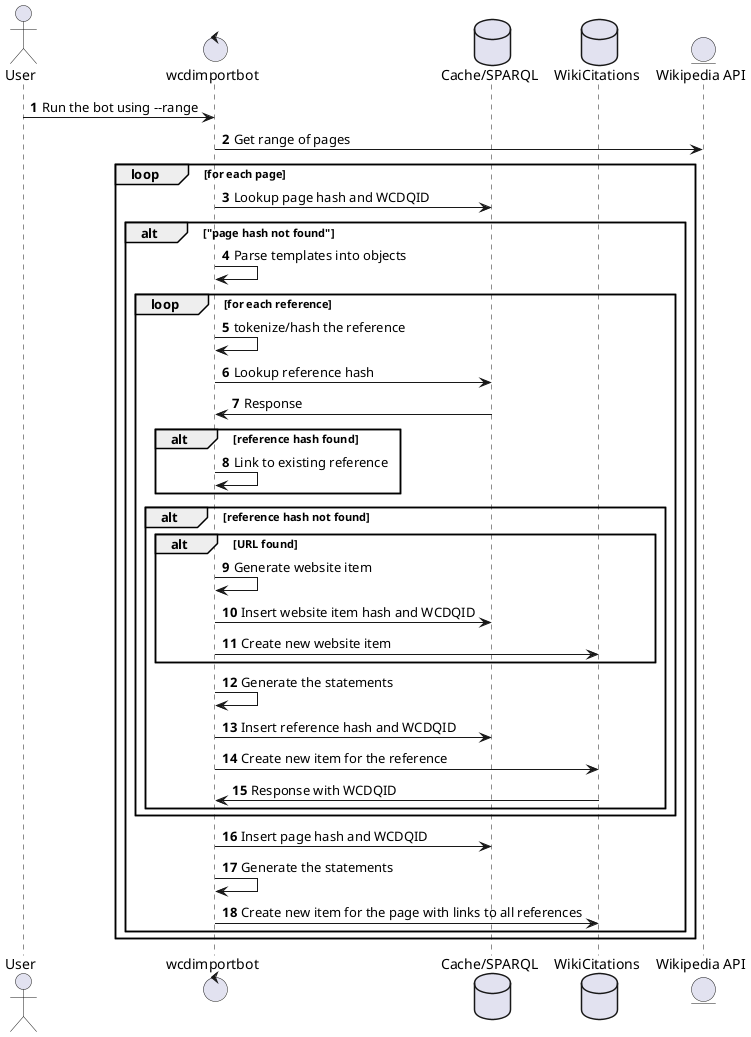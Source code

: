 @startuml
'https://plantuml.com/sequence-diagram

autonumber
actor User as user
control wcdimportbot
database "Cache/SPARQL" as Cache
database WikiCitations
entity "Wikipedia API" as wikipediaapi
user -> wcdimportbot: Run the bot using --range
wcdimportbot -> wikipediaapi: Get range of pages
loop for each page
    wcdimportbot -> Cache: Lookup page hash and WCDQID
    alt "page hash not found"
        wcdimportbot -> wcdimportbot: Parse templates into objects
        loop for each reference
            wcdimportbot -> wcdimportbot: tokenize/hash the reference
            wcdimportbot -> Cache: Lookup reference hash
            Cache -> wcdimportbot: Response
            alt reference hash found
                wcdimportbot -> wcdimportbot: Link to existing reference
            end
            alt reference hash not found
                alt URL found
                    wcdimportbot -> wcdimportbot: Generate website item
                    wcdimportbot -> Cache: Insert website item hash and WCDQID
                    wcdimportbot -> WikiCitations: Create new website item
                end
                wcdimportbot -> wcdimportbot: Generate the statements
                wcdimportbot -> Cache: Insert reference hash and WCDQID
                wcdimportbot -> WikiCitations: Create new item for the reference
                WikiCitations -> wcdimportbot: Response with WCDQID
            end
        end
        wcdimportbot -> Cache: Insert page hash and WCDQID
        wcdimportbot -> wcdimportbot: Generate the statements
        wcdimportbot -> WikiCitations: Create new item for the page with links to all references
    end
end
@enduml